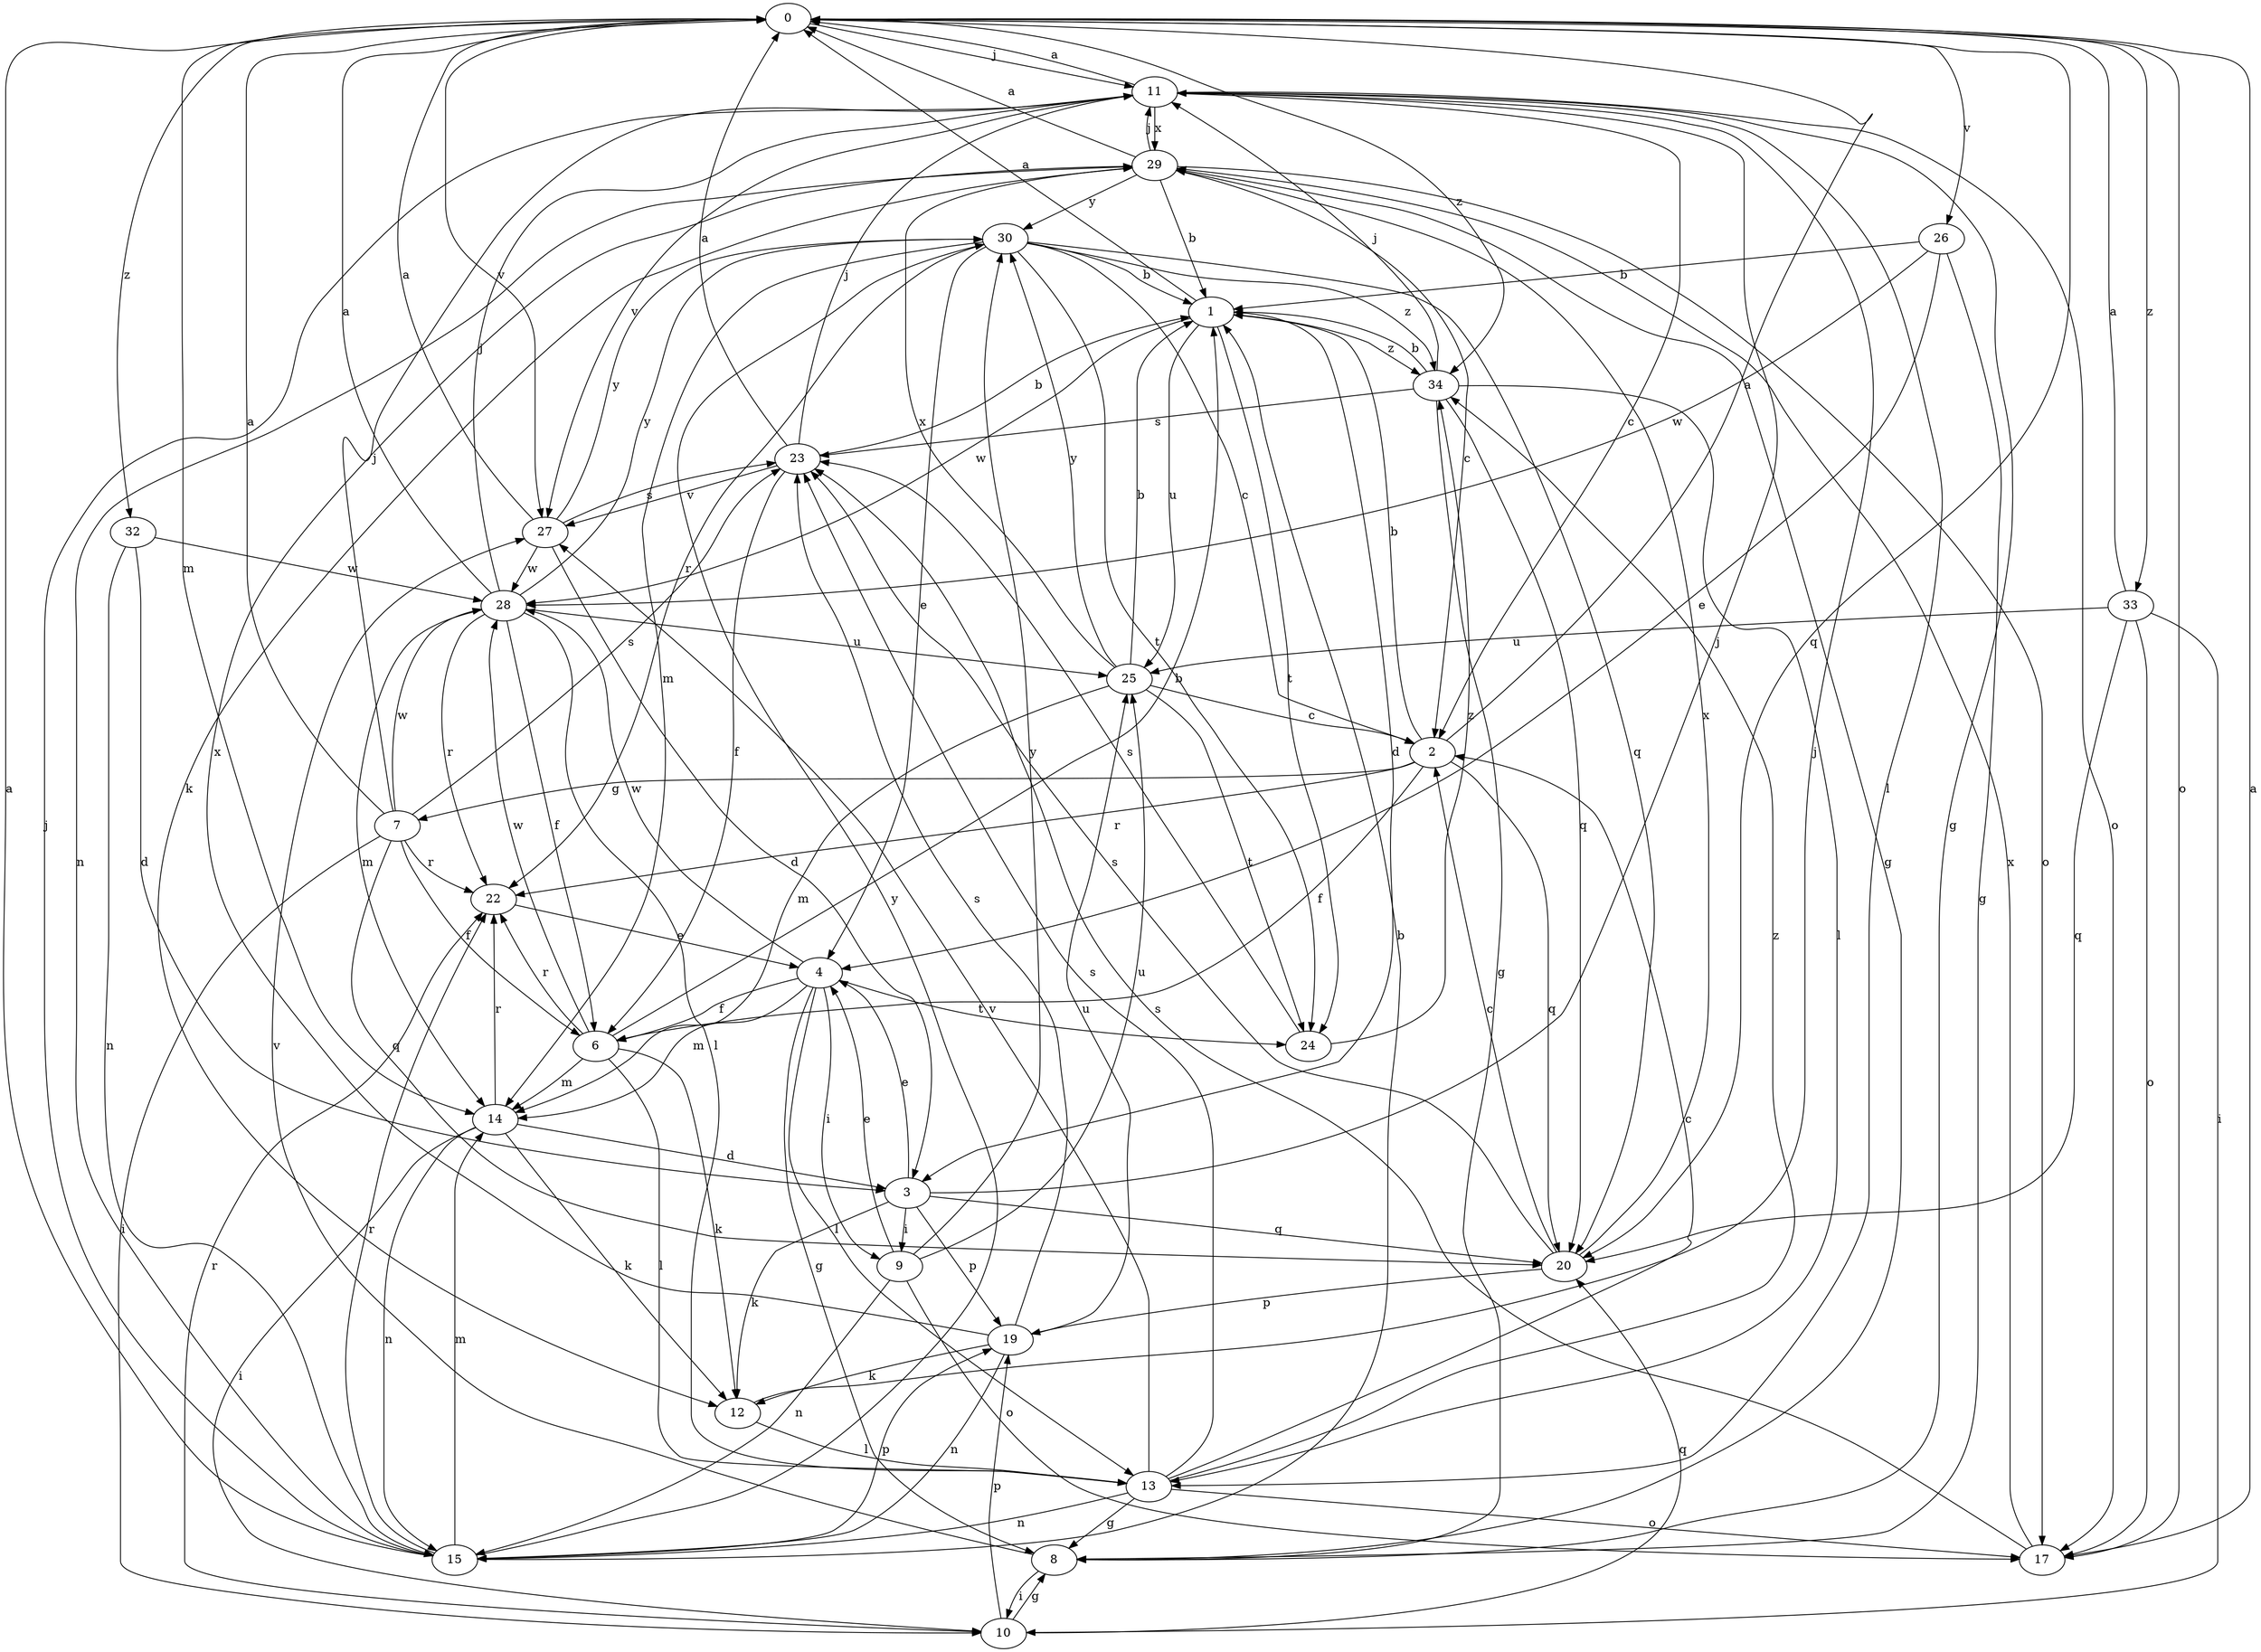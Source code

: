 strict digraph  {
0;
1;
2;
3;
4;
6;
7;
8;
9;
10;
11;
12;
13;
14;
15;
17;
19;
20;
22;
23;
24;
25;
26;
27;
28;
29;
30;
32;
33;
34;
0 -> 11  [label=j];
0 -> 14  [label=m];
0 -> 17  [label=o];
0 -> 20  [label=q];
0 -> 26  [label=v];
0 -> 27  [label=v];
0 -> 32  [label=z];
0 -> 33  [label=z];
0 -> 34  [label=z];
1 -> 0  [label=a];
1 -> 3  [label=d];
1 -> 24  [label=t];
1 -> 25  [label=u];
1 -> 28  [label=w];
1 -> 34  [label=z];
2 -> 0  [label=a];
2 -> 1  [label=b];
2 -> 6  [label=f];
2 -> 7  [label=g];
2 -> 20  [label=q];
2 -> 22  [label=r];
3 -> 4  [label=e];
3 -> 9  [label=i];
3 -> 11  [label=j];
3 -> 12  [label=k];
3 -> 19  [label=p];
3 -> 20  [label=q];
4 -> 6  [label=f];
4 -> 8  [label=g];
4 -> 9  [label=i];
4 -> 13  [label=l];
4 -> 14  [label=m];
4 -> 24  [label=t];
4 -> 28  [label=w];
6 -> 1  [label=b];
6 -> 12  [label=k];
6 -> 13  [label=l];
6 -> 14  [label=m];
6 -> 22  [label=r];
6 -> 28  [label=w];
7 -> 0  [label=a];
7 -> 6  [label=f];
7 -> 10  [label=i];
7 -> 11  [label=j];
7 -> 20  [label=q];
7 -> 22  [label=r];
7 -> 23  [label=s];
7 -> 28  [label=w];
8 -> 10  [label=i];
8 -> 27  [label=v];
9 -> 4  [label=e];
9 -> 15  [label=n];
9 -> 17  [label=o];
9 -> 25  [label=u];
9 -> 30  [label=y];
10 -> 8  [label=g];
10 -> 19  [label=p];
10 -> 20  [label=q];
10 -> 22  [label=r];
11 -> 0  [label=a];
11 -> 2  [label=c];
11 -> 8  [label=g];
11 -> 13  [label=l];
11 -> 17  [label=o];
11 -> 27  [label=v];
11 -> 29  [label=x];
12 -> 11  [label=j];
12 -> 13  [label=l];
13 -> 2  [label=c];
13 -> 8  [label=g];
13 -> 15  [label=n];
13 -> 17  [label=o];
13 -> 23  [label=s];
13 -> 27  [label=v];
13 -> 34  [label=z];
14 -> 3  [label=d];
14 -> 10  [label=i];
14 -> 12  [label=k];
14 -> 15  [label=n];
14 -> 22  [label=r];
15 -> 0  [label=a];
15 -> 1  [label=b];
15 -> 11  [label=j];
15 -> 14  [label=m];
15 -> 19  [label=p];
15 -> 22  [label=r];
15 -> 30  [label=y];
17 -> 0  [label=a];
17 -> 23  [label=s];
17 -> 29  [label=x];
19 -> 12  [label=k];
19 -> 15  [label=n];
19 -> 23  [label=s];
19 -> 25  [label=u];
19 -> 29  [label=x];
20 -> 2  [label=c];
20 -> 19  [label=p];
20 -> 23  [label=s];
20 -> 29  [label=x];
22 -> 4  [label=e];
23 -> 0  [label=a];
23 -> 1  [label=b];
23 -> 6  [label=f];
23 -> 11  [label=j];
23 -> 27  [label=v];
24 -> 23  [label=s];
24 -> 34  [label=z];
25 -> 1  [label=b];
25 -> 2  [label=c];
25 -> 14  [label=m];
25 -> 24  [label=t];
25 -> 29  [label=x];
25 -> 30  [label=y];
26 -> 1  [label=b];
26 -> 4  [label=e];
26 -> 8  [label=g];
26 -> 28  [label=w];
27 -> 0  [label=a];
27 -> 3  [label=d];
27 -> 23  [label=s];
27 -> 28  [label=w];
27 -> 30  [label=y];
28 -> 0  [label=a];
28 -> 6  [label=f];
28 -> 11  [label=j];
28 -> 13  [label=l];
28 -> 14  [label=m];
28 -> 22  [label=r];
28 -> 25  [label=u];
28 -> 30  [label=y];
29 -> 0  [label=a];
29 -> 1  [label=b];
29 -> 2  [label=c];
29 -> 8  [label=g];
29 -> 11  [label=j];
29 -> 12  [label=k];
29 -> 15  [label=n];
29 -> 17  [label=o];
29 -> 30  [label=y];
30 -> 1  [label=b];
30 -> 2  [label=c];
30 -> 4  [label=e];
30 -> 14  [label=m];
30 -> 20  [label=q];
30 -> 22  [label=r];
30 -> 24  [label=t];
30 -> 34  [label=z];
32 -> 3  [label=d];
32 -> 15  [label=n];
32 -> 28  [label=w];
33 -> 0  [label=a];
33 -> 10  [label=i];
33 -> 17  [label=o];
33 -> 20  [label=q];
33 -> 25  [label=u];
34 -> 1  [label=b];
34 -> 8  [label=g];
34 -> 11  [label=j];
34 -> 13  [label=l];
34 -> 20  [label=q];
34 -> 23  [label=s];
}

